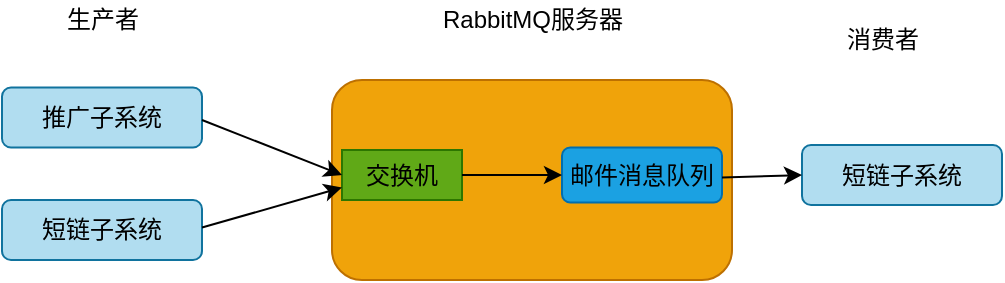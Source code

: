 <mxfile version="18.0.4" type="github">
  <diagram id="pf3MefIdUjdGJpEtNJun" name="第 1 页">
    <mxGraphModel dx="593" dy="308" grid="0" gridSize="10" guides="1" tooltips="1" connect="1" arrows="1" fold="1" page="1" pageScale="1" pageWidth="827" pageHeight="1169" math="0" shadow="0">
      <root>
        <mxCell id="0" />
        <mxCell id="1" parent="0" />
        <mxCell id="VGpgFT32VqMawX2vZReu-1" value="" style="rounded=1;whiteSpace=wrap;html=1;fillColor=#f0a30a;fontColor=#000000;strokeColor=#BD7000;" vertex="1" parent="1">
          <mxGeometry x="285" y="200" width="200" height="100" as="geometry" />
        </mxCell>
        <mxCell id="VGpgFT32VqMawX2vZReu-2" value="&lt;font color=&quot;#000000&quot;&gt;交换机&lt;/font&gt;" style="rounded=0;whiteSpace=wrap;html=1;fillColor=#60a917;strokeColor=#2D7600;fontColor=#ffffff;" vertex="1" parent="1">
          <mxGeometry x="290" y="235" width="60" height="25" as="geometry" />
        </mxCell>
        <mxCell id="VGpgFT32VqMawX2vZReu-3" value="RabbitMQ服务器" style="text;html=1;align=center;verticalAlign=middle;resizable=0;points=[];autosize=1;strokeColor=none;fillColor=none;" vertex="1" parent="1">
          <mxGeometry x="330" y="160" width="110" height="20" as="geometry" />
        </mxCell>
        <mxCell id="VGpgFT32VqMawX2vZReu-4" value="&lt;font color=&quot;#000000&quot;&gt;邮件消息队列&lt;/font&gt;" style="rounded=1;whiteSpace=wrap;html=1;fillColor=#1ba1e2;fontColor=#ffffff;strokeColor=#006EAF;" vertex="1" parent="1">
          <mxGeometry x="400" y="233.75" width="80" height="27.5" as="geometry" />
        </mxCell>
        <mxCell id="VGpgFT32VqMawX2vZReu-7" value="" style="endArrow=classic;html=1;rounded=0;fontColor=#000000;exitX=1;exitY=0.5;exitDx=0;exitDy=0;entryX=0;entryY=0.5;entryDx=0;entryDy=0;" edge="1" parent="1" source="VGpgFT32VqMawX2vZReu-2" target="VGpgFT32VqMawX2vZReu-4">
          <mxGeometry width="50" height="50" relative="1" as="geometry">
            <mxPoint x="350" y="252" as="sourcePoint" />
            <mxPoint x="400" y="248" as="targetPoint" />
          </mxGeometry>
        </mxCell>
        <mxCell id="VGpgFT32VqMawX2vZReu-8" value="推广子系统" style="rounded=1;whiteSpace=wrap;html=1;fillColor=#b1ddf0;strokeColor=#10739e;" vertex="1" parent="1">
          <mxGeometry x="120" y="203.75" width="100" height="30" as="geometry" />
        </mxCell>
        <mxCell id="VGpgFT32VqMawX2vZReu-9" value="短链子系统" style="rounded=1;whiteSpace=wrap;html=1;fillColor=#b1ddf0;strokeColor=#10739e;" vertex="1" parent="1">
          <mxGeometry x="120" y="260" width="100" height="30" as="geometry" />
        </mxCell>
        <mxCell id="VGpgFT32VqMawX2vZReu-13" value="" style="endArrow=classic;html=1;rounded=0;fontColor=#000000;entryX=0;entryY=0.5;entryDx=0;entryDy=0;" edge="1" parent="1" target="VGpgFT32VqMawX2vZReu-2">
          <mxGeometry width="50" height="50" relative="1" as="geometry">
            <mxPoint x="220" y="220" as="sourcePoint" />
            <mxPoint x="270" y="170" as="targetPoint" />
          </mxGeometry>
        </mxCell>
        <mxCell id="VGpgFT32VqMawX2vZReu-15" value="" style="endArrow=classic;html=1;rounded=0;fontColor=#000000;entryX=0;entryY=0.75;entryDx=0;entryDy=0;" edge="1" parent="1" target="VGpgFT32VqMawX2vZReu-2">
          <mxGeometry width="50" height="50" relative="1" as="geometry">
            <mxPoint x="220" y="273.79" as="sourcePoint" />
            <mxPoint x="290" y="240.0" as="targetPoint" />
          </mxGeometry>
        </mxCell>
        <mxCell id="VGpgFT32VqMawX2vZReu-16" value="生产者" style="text;html=1;align=center;verticalAlign=middle;resizable=0;points=[];autosize=1;strokeColor=none;fillColor=none;fontColor=#000000;" vertex="1" parent="1">
          <mxGeometry x="145" y="160" width="50" height="20" as="geometry" />
        </mxCell>
        <mxCell id="VGpgFT32VqMawX2vZReu-17" value="短链子系统" style="rounded=1;whiteSpace=wrap;html=1;fillColor=#b1ddf0;strokeColor=#10739e;" vertex="1" parent="1">
          <mxGeometry x="520" y="232.5" width="100" height="30" as="geometry" />
        </mxCell>
        <mxCell id="VGpgFT32VqMawX2vZReu-18" value="" style="endArrow=classic;html=1;rounded=0;fontColor=#000000;entryX=0;entryY=0.5;entryDx=0;entryDy=0;" edge="1" parent="1" target="VGpgFT32VqMawX2vZReu-17">
          <mxGeometry width="50" height="50" relative="1" as="geometry">
            <mxPoint x="480" y="248.75" as="sourcePoint" />
            <mxPoint x="530" y="198.75" as="targetPoint" />
          </mxGeometry>
        </mxCell>
        <mxCell id="VGpgFT32VqMawX2vZReu-19" value="消费者" style="text;html=1;align=center;verticalAlign=middle;resizable=0;points=[];autosize=1;strokeColor=none;fillColor=none;fontColor=#000000;" vertex="1" parent="1">
          <mxGeometry x="535" y="170" width="50" height="20" as="geometry" />
        </mxCell>
      </root>
    </mxGraphModel>
  </diagram>
</mxfile>
